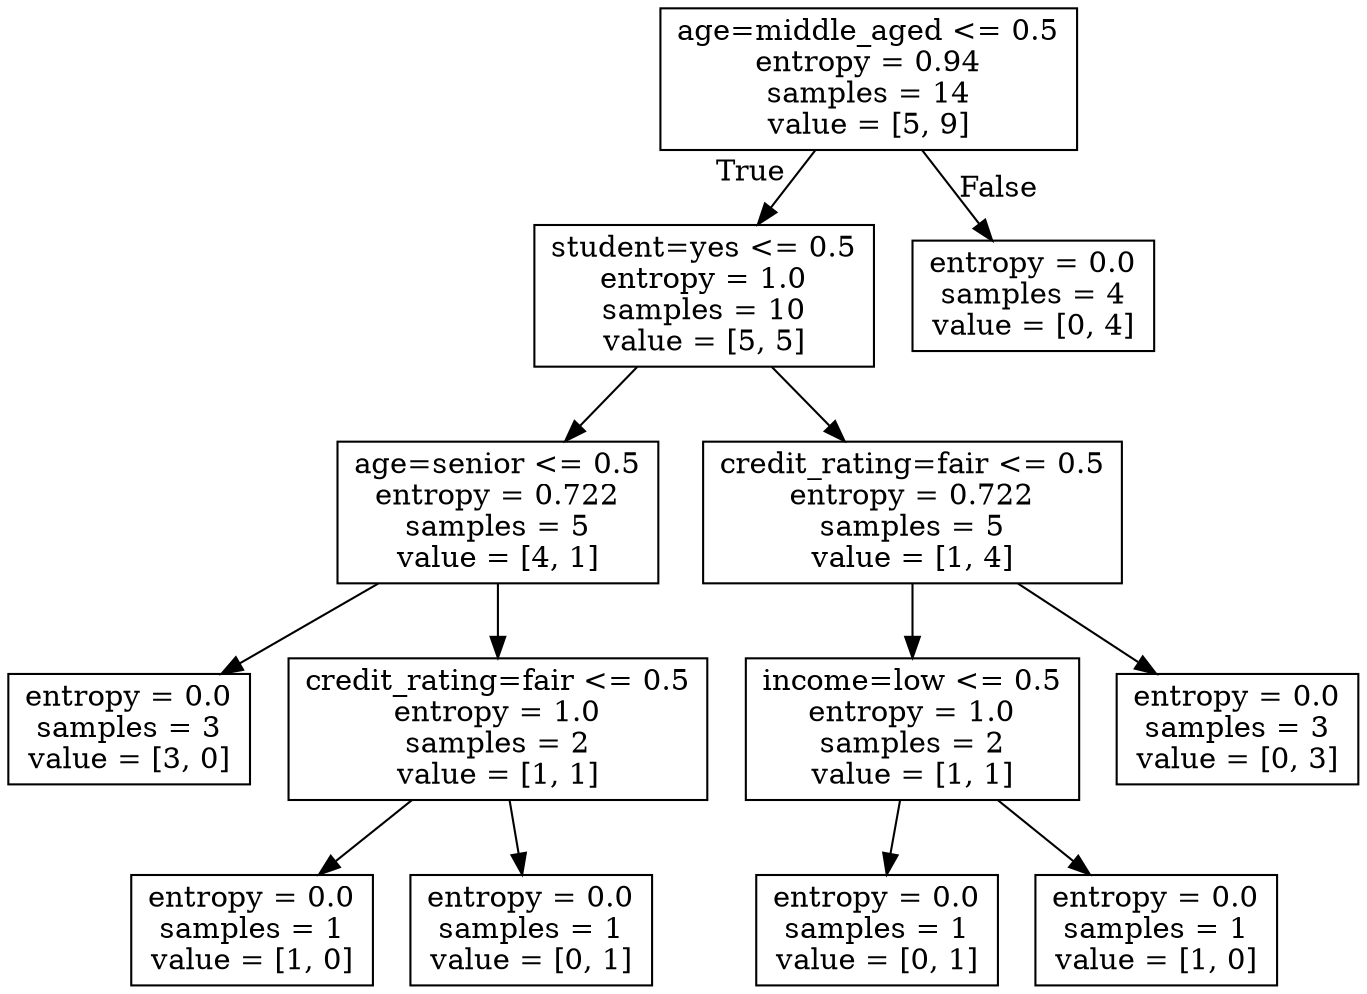 digraph Tree {
node [shape=box] ;
0 [label="age=middle_aged <= 0.5\nentropy = 0.94\nsamples = 14\nvalue = [5, 9]"] ;
1 [label="student=yes <= 0.5\nentropy = 1.0\nsamples = 10\nvalue = [5, 5]"] ;
0 -> 1 [labeldistance=2.5, labelangle=45, headlabel="True"] ;
2 [label="age=senior <= 0.5\nentropy = 0.722\nsamples = 5\nvalue = [4, 1]"] ;
1 -> 2 ;
3 [label="entropy = 0.0\nsamples = 3\nvalue = [3, 0]"] ;
2 -> 3 ;
4 [label="credit_rating=fair <= 0.5\nentropy = 1.0\nsamples = 2\nvalue = [1, 1]"] ;
2 -> 4 ;
5 [label="entropy = 0.0\nsamples = 1\nvalue = [1, 0]"] ;
4 -> 5 ;
6 [label="entropy = 0.0\nsamples = 1\nvalue = [0, 1]"] ;
4 -> 6 ;
7 [label="credit_rating=fair <= 0.5\nentropy = 0.722\nsamples = 5\nvalue = [1, 4]"] ;
1 -> 7 ;
8 [label="income=low <= 0.5\nentropy = 1.0\nsamples = 2\nvalue = [1, 1]"] ;
7 -> 8 ;
9 [label="entropy = 0.0\nsamples = 1\nvalue = [0, 1]"] ;
8 -> 9 ;
10 [label="entropy = 0.0\nsamples = 1\nvalue = [1, 0]"] ;
8 -> 10 ;
11 [label="entropy = 0.0\nsamples = 3\nvalue = [0, 3]"] ;
7 -> 11 ;
12 [label="entropy = 0.0\nsamples = 4\nvalue = [0, 4]"] ;
0 -> 12 [labeldistance=2.5, labelangle=-45, headlabel="False"] ;
}